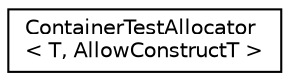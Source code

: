 digraph "Graphical Class Hierarchy"
{
  edge [fontname="Helvetica",fontsize="10",labelfontname="Helvetica",labelfontsize="10"];
  node [fontname="Helvetica",fontsize="10",shape=record];
  rankdir="LR";
  Node0 [label="ContainerTestAllocator\l\< T, AllowConstructT \>",height=0.2,width=0.4,color="black", fillcolor="white", style="filled",URL="$class_container_test_allocator.html"];
}

